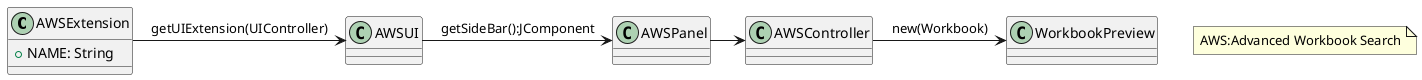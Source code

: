   @startuml doc-files/ipc02.2_analysis.png

  class AWSExtension {
	+NAME: String
   }


  class AWSUI {

  }

  class AWSPanel

  class AWSController

  class WorkbookPreview

note "AWS:Advanced Workbook Search" as N1

  AWSExtension -> AWSUI : getUIExtension(UIController)
  AWSUI -> AWSPanel : getSideBar():JComponent
  AWSPanel-> AWSController
  AWSController->WorkbookPreview: new(Workbook)

  @enduml
